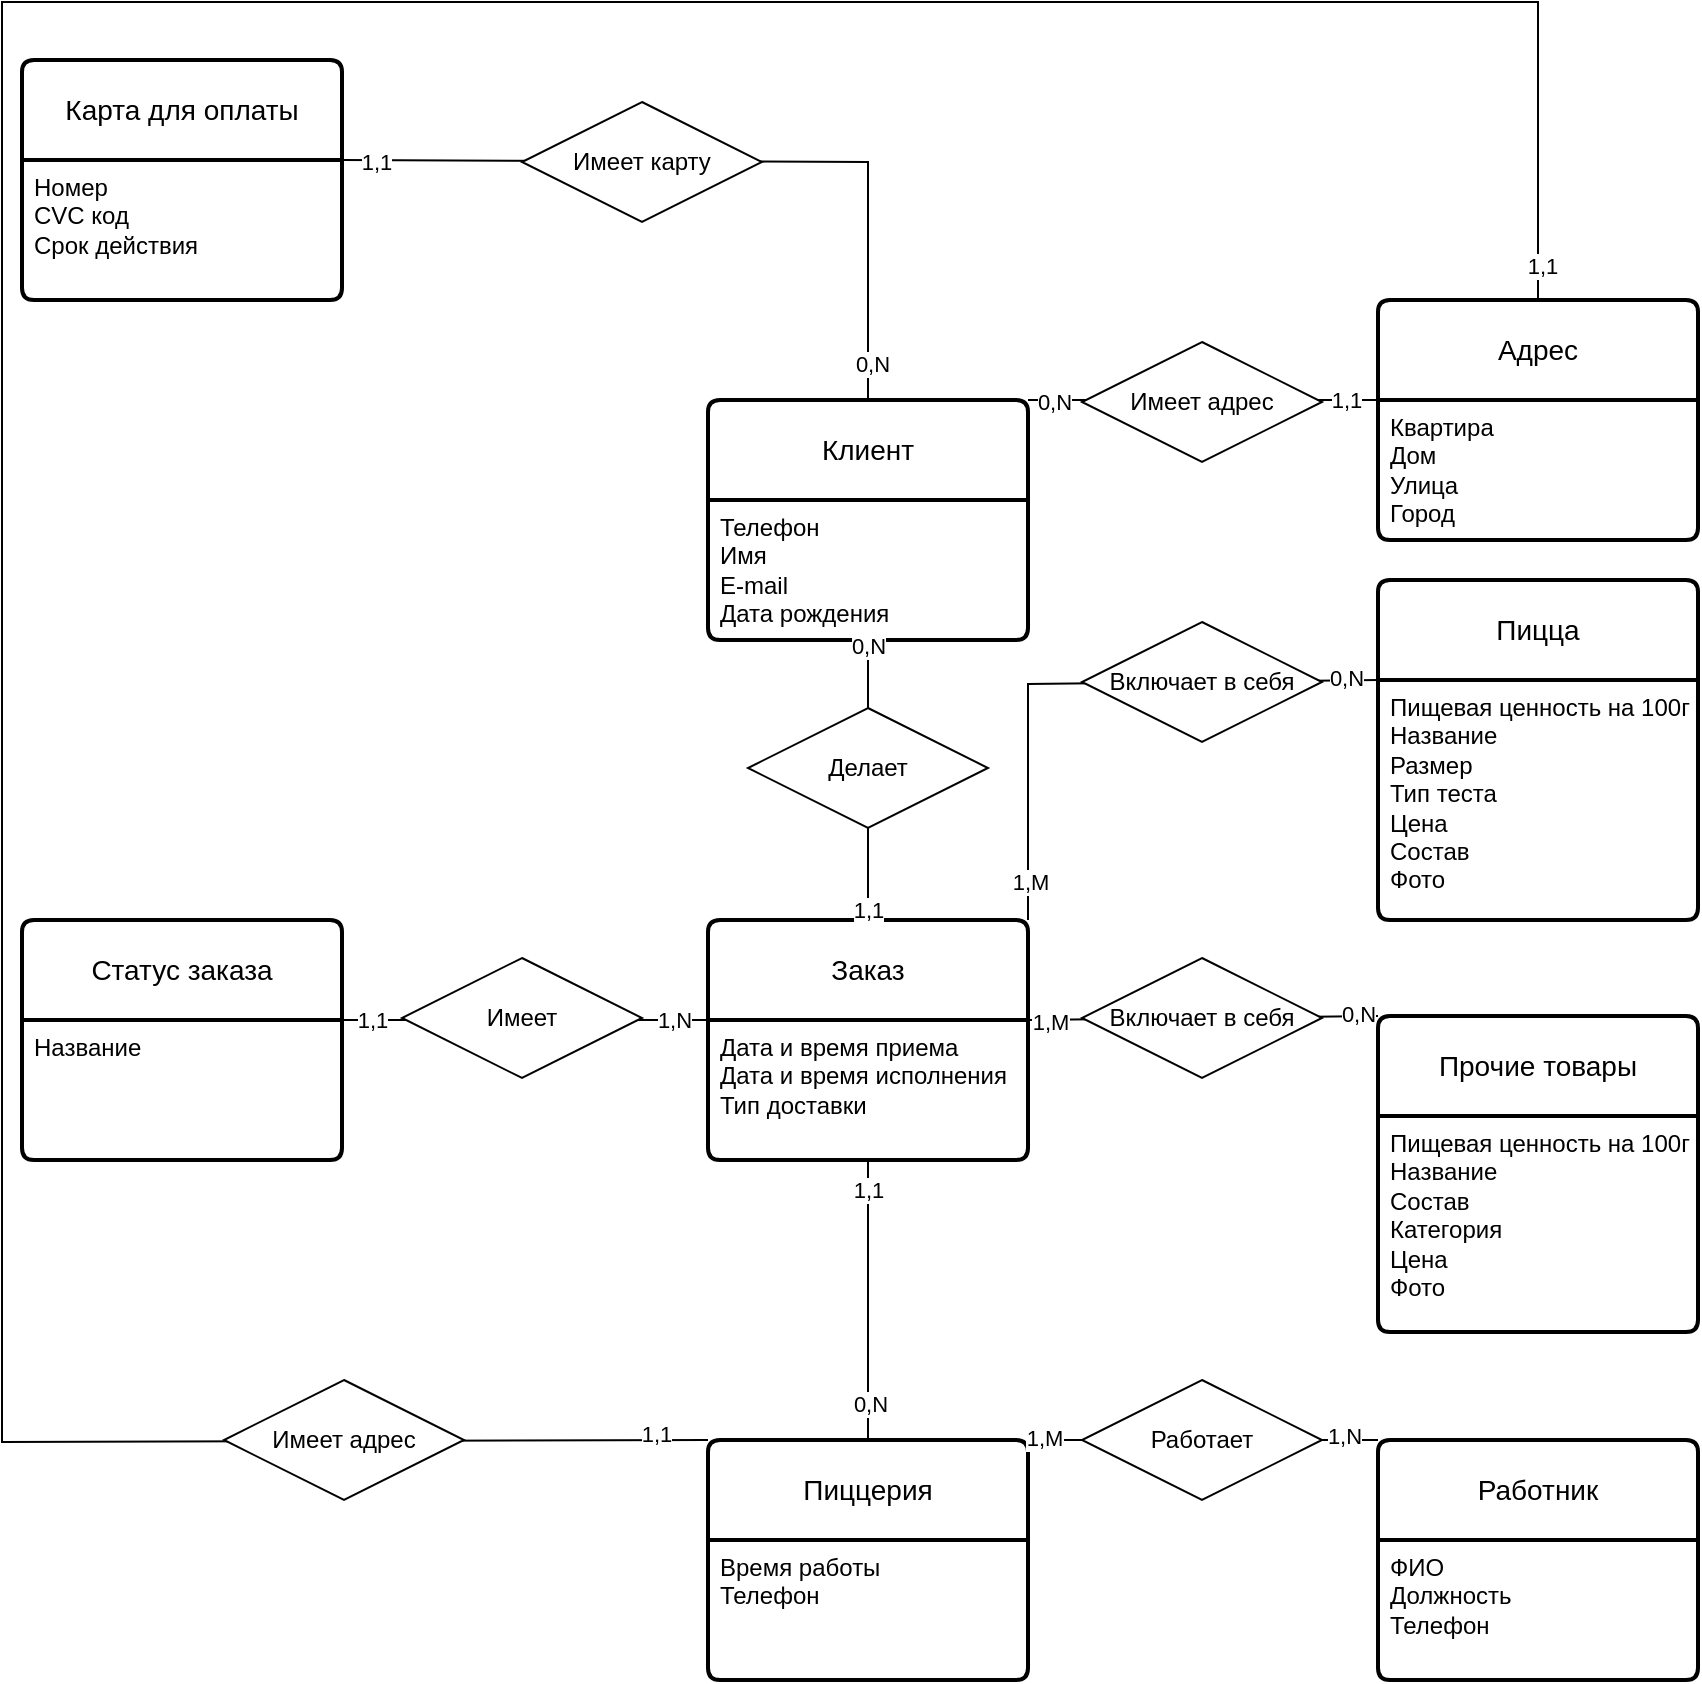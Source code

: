 <mxfile version="27.1.1">
  <diagram name="Страница — 1" id="MJ-mQzadXos6OoPbAjiO">
    <mxGraphModel dx="1565" dy="788" grid="0" gridSize="10" guides="1" tooltips="1" connect="1" arrows="1" fold="1" page="0" pageScale="1" pageWidth="827" pageHeight="1169" math="0" shadow="0">
      <root>
        <mxCell id="0" />
        <mxCell id="1" parent="0" />
        <mxCell id="9UlFd6diDjrYOqkzX66u-1" value="Карта для оплаты" style="swimlane;childLayout=stackLayout;horizontal=1;startSize=50;horizontalStack=0;rounded=1;fontSize=14;fontStyle=0;strokeWidth=2;resizeParent=0;resizeLast=1;shadow=0;dashed=0;align=center;arcSize=4;whiteSpace=wrap;html=1;" vertex="1" parent="1">
          <mxGeometry x="-30" y="39" width="160" height="120" as="geometry" />
        </mxCell>
        <mxCell id="9UlFd6diDjrYOqkzX66u-2" value="Номер&lt;div&gt;CVC код&lt;/div&gt;&lt;div&gt;Срок действия&lt;/div&gt;" style="align=left;strokeColor=none;fillColor=none;spacingLeft=4;spacingRight=4;fontSize=12;verticalAlign=top;resizable=0;rotatable=0;part=1;html=1;whiteSpace=wrap;" vertex="1" parent="9UlFd6diDjrYOqkzX66u-1">
          <mxGeometry y="50" width="160" height="70" as="geometry" />
        </mxCell>
        <mxCell id="9UlFd6diDjrYOqkzX66u-3" value="Клиент" style="swimlane;childLayout=stackLayout;horizontal=1;startSize=50;horizontalStack=0;rounded=1;fontSize=14;fontStyle=0;strokeWidth=2;resizeParent=0;resizeLast=1;shadow=0;dashed=0;align=center;arcSize=4;whiteSpace=wrap;html=1;" vertex="1" parent="1">
          <mxGeometry x="313" y="209" width="160" height="120" as="geometry" />
        </mxCell>
        <mxCell id="9UlFd6diDjrYOqkzX66u-4" value="Телефон&lt;div&gt;Имя&lt;/div&gt;&lt;div&gt;E-mail&lt;/div&gt;&lt;div&gt;Дата рождения&lt;/div&gt;" style="align=left;strokeColor=none;fillColor=none;spacingLeft=4;spacingRight=4;fontSize=12;verticalAlign=top;resizable=0;rotatable=0;part=1;html=1;whiteSpace=wrap;" vertex="1" parent="9UlFd6diDjrYOqkzX66u-3">
          <mxGeometry y="50" width="160" height="70" as="geometry" />
        </mxCell>
        <mxCell id="9UlFd6diDjrYOqkzX66u-5" value="Адрес" style="swimlane;childLayout=stackLayout;horizontal=1;startSize=50;horizontalStack=0;rounded=1;fontSize=14;fontStyle=0;strokeWidth=2;resizeParent=0;resizeLast=1;shadow=0;dashed=0;align=center;arcSize=4;whiteSpace=wrap;html=1;" vertex="1" parent="1">
          <mxGeometry x="648" y="159" width="160" height="120" as="geometry" />
        </mxCell>
        <mxCell id="9UlFd6diDjrYOqkzX66u-6" value="Квартира&lt;div&gt;Дом&lt;/div&gt;&lt;div&gt;Улица&lt;/div&gt;&lt;div&gt;Город&lt;/div&gt;" style="align=left;strokeColor=none;fillColor=none;spacingLeft=4;spacingRight=4;fontSize=12;verticalAlign=top;resizable=0;rotatable=0;part=1;html=1;whiteSpace=wrap;" vertex="1" parent="9UlFd6diDjrYOqkzX66u-5">
          <mxGeometry y="50" width="160" height="70" as="geometry" />
        </mxCell>
        <mxCell id="9UlFd6diDjrYOqkzX66u-7" value="Заказ" style="swimlane;childLayout=stackLayout;horizontal=1;startSize=50;horizontalStack=0;rounded=1;fontSize=14;fontStyle=0;strokeWidth=2;resizeParent=0;resizeLast=1;shadow=0;dashed=0;align=center;arcSize=4;whiteSpace=wrap;html=1;" vertex="1" parent="1">
          <mxGeometry x="313" y="469" width="160" height="120" as="geometry" />
        </mxCell>
        <mxCell id="9UlFd6diDjrYOqkzX66u-8" value="Дата и время приема&lt;div&gt;Дата и время исполнения&lt;/div&gt;&lt;div&gt;Тип доставки&lt;/div&gt;" style="align=left;strokeColor=none;fillColor=none;spacingLeft=4;spacingRight=4;fontSize=12;verticalAlign=top;resizable=0;rotatable=0;part=1;html=1;whiteSpace=wrap;" vertex="1" parent="9UlFd6diDjrYOqkzX66u-7">
          <mxGeometry y="50" width="160" height="70" as="geometry" />
        </mxCell>
        <mxCell id="9UlFd6diDjrYOqkzX66u-9" value="Пицца" style="swimlane;childLayout=stackLayout;horizontal=1;startSize=50;horizontalStack=0;rounded=1;fontSize=14;fontStyle=0;strokeWidth=2;resizeParent=0;resizeLast=1;shadow=0;dashed=0;align=center;arcSize=4;whiteSpace=wrap;html=1;" vertex="1" parent="1">
          <mxGeometry x="648" y="299" width="160" height="170" as="geometry" />
        </mxCell>
        <mxCell id="9UlFd6diDjrYOqkzX66u-10" value="Пищевая ценность на 100г&lt;div&gt;Название&lt;/div&gt;&lt;div&gt;Размер&lt;/div&gt;&lt;div&gt;Тип теста&lt;/div&gt;&lt;div&gt;Цена&lt;/div&gt;&lt;div&gt;Состав&lt;/div&gt;&lt;div&gt;Фото&lt;/div&gt;" style="align=left;strokeColor=none;fillColor=none;spacingLeft=4;spacingRight=4;fontSize=12;verticalAlign=top;resizable=0;rotatable=0;part=1;html=1;whiteSpace=wrap;" vertex="1" parent="9UlFd6diDjrYOqkzX66u-9">
          <mxGeometry y="50" width="160" height="120" as="geometry" />
        </mxCell>
        <mxCell id="9UlFd6diDjrYOqkzX66u-13" value="Прочие товары" style="swimlane;childLayout=stackLayout;horizontal=1;startSize=50;horizontalStack=0;rounded=1;fontSize=14;fontStyle=0;strokeWidth=2;resizeParent=0;resizeLast=1;shadow=0;dashed=0;align=center;arcSize=4;whiteSpace=wrap;html=1;" vertex="1" parent="1">
          <mxGeometry x="648" y="517" width="160" height="158" as="geometry" />
        </mxCell>
        <mxCell id="9UlFd6diDjrYOqkzX66u-14" value="Пищевая ценность на 100г&lt;div&gt;Название&lt;/div&gt;&lt;div&gt;Состав&lt;/div&gt;&lt;div&gt;Категория&lt;/div&gt;&lt;div&gt;Цена&lt;/div&gt;&lt;div&gt;Фото&lt;/div&gt;" style="align=left;strokeColor=none;fillColor=none;spacingLeft=4;spacingRight=4;fontSize=12;verticalAlign=top;resizable=0;rotatable=0;part=1;html=1;whiteSpace=wrap;" vertex="1" parent="9UlFd6diDjrYOqkzX66u-13">
          <mxGeometry y="50" width="160" height="108" as="geometry" />
        </mxCell>
        <mxCell id="9UlFd6diDjrYOqkzX66u-15" value="Статус заказа" style="swimlane;childLayout=stackLayout;horizontal=1;startSize=50;horizontalStack=0;rounded=1;fontSize=14;fontStyle=0;strokeWidth=2;resizeParent=0;resizeLast=1;shadow=0;dashed=0;align=center;arcSize=4;whiteSpace=wrap;html=1;" vertex="1" parent="1">
          <mxGeometry x="-30" y="469" width="160" height="120" as="geometry" />
        </mxCell>
        <mxCell id="9UlFd6diDjrYOqkzX66u-16" value="Название" style="align=left;strokeColor=none;fillColor=none;spacingLeft=4;spacingRight=4;fontSize=12;verticalAlign=top;resizable=0;rotatable=0;part=1;html=1;whiteSpace=wrap;" vertex="1" parent="9UlFd6diDjrYOqkzX66u-15">
          <mxGeometry y="50" width="160" height="70" as="geometry" />
        </mxCell>
        <mxCell id="9UlFd6diDjrYOqkzX66u-17" value="Пиццерия" style="swimlane;childLayout=stackLayout;horizontal=1;startSize=50;horizontalStack=0;rounded=1;fontSize=14;fontStyle=0;strokeWidth=2;resizeParent=0;resizeLast=1;shadow=0;dashed=0;align=center;arcSize=4;whiteSpace=wrap;html=1;" vertex="1" parent="1">
          <mxGeometry x="313" y="729" width="160" height="120" as="geometry" />
        </mxCell>
        <mxCell id="9UlFd6diDjrYOqkzX66u-18" value="Время работы&lt;div&gt;Телефон&lt;/div&gt;" style="align=left;strokeColor=none;fillColor=none;spacingLeft=4;spacingRight=4;fontSize=12;verticalAlign=top;resizable=0;rotatable=0;part=1;html=1;whiteSpace=wrap;" vertex="1" parent="9UlFd6diDjrYOqkzX66u-17">
          <mxGeometry y="50" width="160" height="70" as="geometry" />
        </mxCell>
        <mxCell id="9UlFd6diDjrYOqkzX66u-19" value="Работник" style="swimlane;childLayout=stackLayout;horizontal=1;startSize=50;horizontalStack=0;rounded=1;fontSize=14;fontStyle=0;strokeWidth=2;resizeParent=0;resizeLast=1;shadow=0;dashed=0;align=center;arcSize=4;whiteSpace=wrap;html=1;" vertex="1" parent="1">
          <mxGeometry x="648" y="729" width="160" height="120" as="geometry" />
        </mxCell>
        <mxCell id="9UlFd6diDjrYOqkzX66u-20" value="ФИО&lt;div&gt;Должность&lt;/div&gt;&lt;div&gt;Телефон&lt;/div&gt;" style="align=left;strokeColor=none;fillColor=none;spacingLeft=4;spacingRight=4;fontSize=12;verticalAlign=top;resizable=0;rotatable=0;part=1;html=1;whiteSpace=wrap;" vertex="1" parent="9UlFd6diDjrYOqkzX66u-19">
          <mxGeometry y="50" width="160" height="70" as="geometry" />
        </mxCell>
        <mxCell id="9UlFd6diDjrYOqkzX66u-39" value="" style="endArrow=none;html=1;rounded=0;exitX=1;exitY=0;exitDx=0;exitDy=0;entryX=0.5;entryY=0;entryDx=0;entryDy=0;" edge="1" parent="1" source="9UlFd6diDjrYOqkzX66u-2" target="9UlFd6diDjrYOqkzX66u-3">
          <mxGeometry relative="1" as="geometry">
            <mxPoint x="319" y="364" as="sourcePoint" />
            <mxPoint x="479" y="364" as="targetPoint" />
            <Array as="points">
              <mxPoint x="393" y="90" />
            </Array>
          </mxGeometry>
        </mxCell>
        <mxCell id="9UlFd6diDjrYOqkzX66u-42" value="1,1" style="edgeLabel;html=1;align=center;verticalAlign=middle;resizable=0;points=[];" vertex="1" connectable="0" parent="9UlFd6diDjrYOqkzX66u-39">
          <mxGeometry x="-0.913" y="-1" relative="1" as="geometry">
            <mxPoint as="offset" />
          </mxGeometry>
        </mxCell>
        <mxCell id="9UlFd6diDjrYOqkzX66u-43" value="0,N" style="edgeLabel;html=1;align=center;verticalAlign=middle;resizable=0;points=[];" vertex="1" connectable="0" parent="9UlFd6diDjrYOqkzX66u-39">
          <mxGeometry x="0.907" y="2" relative="1" as="geometry">
            <mxPoint as="offset" />
          </mxGeometry>
        </mxCell>
        <mxCell id="9UlFd6diDjrYOqkzX66u-44" value="" style="endArrow=none;html=1;rounded=0;exitX=0.5;exitY=1;exitDx=0;exitDy=0;entryX=0.5;entryY=0;entryDx=0;entryDy=0;" edge="1" parent="1" source="9UlFd6diDjrYOqkzX66u-94" target="9UlFd6diDjrYOqkzX66u-7">
          <mxGeometry relative="1" as="geometry">
            <mxPoint x="319" y="364" as="sourcePoint" />
            <mxPoint x="479" y="364" as="targetPoint" />
          </mxGeometry>
        </mxCell>
        <mxCell id="9UlFd6diDjrYOqkzX66u-46" value="1,1" style="edgeLabel;html=1;align=center;verticalAlign=middle;resizable=0;points=[];" vertex="1" connectable="0" parent="9UlFd6diDjrYOqkzX66u-44">
          <mxGeometry x="0.757" relative="1" as="geometry">
            <mxPoint as="offset" />
          </mxGeometry>
        </mxCell>
        <mxCell id="9UlFd6diDjrYOqkzX66u-47" value="" style="endArrow=none;html=1;rounded=0;exitX=1;exitY=0;exitDx=0;exitDy=0;entryX=0;entryY=0;entryDx=0;entryDy=0;" edge="1" parent="1" source="9UlFd6diDjrYOqkzX66u-16" target="9UlFd6diDjrYOqkzX66u-8">
          <mxGeometry relative="1" as="geometry">
            <mxPoint x="172" y="520" as="sourcePoint" />
            <mxPoint x="313" y="519" as="targetPoint" />
          </mxGeometry>
        </mxCell>
        <mxCell id="9UlFd6diDjrYOqkzX66u-48" value="1,1" style="edgeLabel;html=1;align=center;verticalAlign=middle;resizable=0;points=[];" vertex="1" connectable="0" parent="9UlFd6diDjrYOqkzX66u-47">
          <mxGeometry x="-0.745" relative="1" as="geometry">
            <mxPoint x="-9" as="offset" />
          </mxGeometry>
        </mxCell>
        <mxCell id="9UlFd6diDjrYOqkzX66u-49" value="1,N" style="edgeLabel;html=1;align=center;verticalAlign=middle;resizable=0;points=[];" vertex="1" connectable="0" parent="9UlFd6diDjrYOqkzX66u-47">
          <mxGeometry x="0.816" relative="1" as="geometry">
            <mxPoint as="offset" />
          </mxGeometry>
        </mxCell>
        <mxCell id="9UlFd6diDjrYOqkzX66u-50" value="" style="endArrow=none;html=1;rounded=0;exitX=1;exitY=0;exitDx=0;exitDy=0;entryX=0;entryY=0;entryDx=0;entryDy=0;" edge="1" parent="1" source="9UlFd6diDjrYOqkzX66u-3" target="9UlFd6diDjrYOqkzX66u-6">
          <mxGeometry relative="1" as="geometry">
            <mxPoint x="314" y="398" as="sourcePoint" />
            <mxPoint x="474" y="398" as="targetPoint" />
            <Array as="points" />
          </mxGeometry>
        </mxCell>
        <mxCell id="9UlFd6diDjrYOqkzX66u-51" value="0,N" style="edgeLabel;html=1;align=center;verticalAlign=middle;resizable=0;points=[];" vertex="1" connectable="0" parent="9UlFd6diDjrYOqkzX66u-50">
          <mxGeometry x="-0.853" y="-1" relative="1" as="geometry">
            <mxPoint as="offset" />
          </mxGeometry>
        </mxCell>
        <mxCell id="9UlFd6diDjrYOqkzX66u-52" value="1,1" style="edgeLabel;html=1;align=center;verticalAlign=middle;resizable=0;points=[];" vertex="1" connectable="0" parent="9UlFd6diDjrYOqkzX66u-50">
          <mxGeometry x="0.816" relative="1" as="geometry">
            <mxPoint as="offset" />
          </mxGeometry>
        </mxCell>
        <mxCell id="9UlFd6diDjrYOqkzX66u-53" value="" style="endArrow=none;html=1;rounded=0;exitX=1;exitY=0;exitDx=0;exitDy=0;entryX=0;entryY=0;entryDx=0;entryDy=0;" edge="1" parent="1" source="9UlFd6diDjrYOqkzX66u-7" target="9UlFd6diDjrYOqkzX66u-10">
          <mxGeometry relative="1" as="geometry">
            <mxPoint x="405" y="410" as="sourcePoint" />
            <mxPoint x="565" y="410" as="targetPoint" />
            <Array as="points">
              <mxPoint x="473" y="351" />
            </Array>
          </mxGeometry>
        </mxCell>
        <mxCell id="9UlFd6diDjrYOqkzX66u-54" value="0,N" style="edgeLabel;html=1;align=center;verticalAlign=middle;resizable=0;points=[];" vertex="1" connectable="0" parent="9UlFd6diDjrYOqkzX66u-53">
          <mxGeometry x="0.886" y="1" relative="1" as="geometry">
            <mxPoint as="offset" />
          </mxGeometry>
        </mxCell>
        <mxCell id="9UlFd6diDjrYOqkzX66u-55" value="1,M" style="edgeLabel;html=1;align=center;verticalAlign=middle;resizable=0;points=[];" vertex="1" connectable="0" parent="9UlFd6diDjrYOqkzX66u-53">
          <mxGeometry x="-0.872" y="-1" relative="1" as="geometry">
            <mxPoint as="offset" />
          </mxGeometry>
        </mxCell>
        <mxCell id="9UlFd6diDjrYOqkzX66u-56" value="" style="endArrow=none;html=1;rounded=0;exitX=1;exitY=0;exitDx=0;exitDy=0;entryX=0;entryY=0;entryDx=0;entryDy=0;" edge="1" parent="1" source="9UlFd6diDjrYOqkzX66u-8" target="9UlFd6diDjrYOqkzX66u-13">
          <mxGeometry relative="1" as="geometry">
            <mxPoint x="515" y="582" as="sourcePoint" />
            <mxPoint x="678" y="464" as="targetPoint" />
            <Array as="points" />
          </mxGeometry>
        </mxCell>
        <mxCell id="9UlFd6diDjrYOqkzX66u-57" value="0,N" style="edgeLabel;html=1;align=center;verticalAlign=middle;resizable=0;points=[];" vertex="1" connectable="0" parent="9UlFd6diDjrYOqkzX66u-56">
          <mxGeometry x="0.886" y="1" relative="1" as="geometry">
            <mxPoint as="offset" />
          </mxGeometry>
        </mxCell>
        <mxCell id="9UlFd6diDjrYOqkzX66u-58" value="1,M" style="edgeLabel;html=1;align=center;verticalAlign=middle;resizable=0;points=[];" vertex="1" connectable="0" parent="9UlFd6diDjrYOqkzX66u-56">
          <mxGeometry x="-0.872" y="-1" relative="1" as="geometry">
            <mxPoint as="offset" />
          </mxGeometry>
        </mxCell>
        <mxCell id="9UlFd6diDjrYOqkzX66u-59" value="" style="endArrow=none;html=1;rounded=0;entryX=0.5;entryY=0;entryDx=0;entryDy=0;" edge="1" parent="1" target="9UlFd6diDjrYOqkzX66u-17">
          <mxGeometry relative="1" as="geometry">
            <mxPoint x="393" y="589" as="sourcePoint" />
            <mxPoint x="469" y="529" as="targetPoint" />
          </mxGeometry>
        </mxCell>
        <mxCell id="9UlFd6diDjrYOqkzX66u-60" value="1,1" style="edgeLabel;html=1;align=center;verticalAlign=middle;resizable=0;points=[];" vertex="1" connectable="0" parent="9UlFd6diDjrYOqkzX66u-59">
          <mxGeometry x="-0.786" relative="1" as="geometry">
            <mxPoint as="offset" />
          </mxGeometry>
        </mxCell>
        <mxCell id="9UlFd6diDjrYOqkzX66u-61" value="0,N" style="edgeLabel;html=1;align=center;verticalAlign=middle;resizable=0;points=[];" vertex="1" connectable="0" parent="9UlFd6diDjrYOqkzX66u-59">
          <mxGeometry x="0.743" y="1" relative="1" as="geometry">
            <mxPoint as="offset" />
          </mxGeometry>
        </mxCell>
        <mxCell id="9UlFd6diDjrYOqkzX66u-62" value="" style="endArrow=none;html=1;rounded=0;exitX=1;exitY=0;exitDx=0;exitDy=0;entryX=0;entryY=0;entryDx=0;entryDy=0;" edge="1" parent="1" source="9UlFd6diDjrYOqkzX66u-17" target="9UlFd6diDjrYOqkzX66u-19">
          <mxGeometry relative="1" as="geometry">
            <mxPoint x="473" y="721" as="sourcePoint" />
            <mxPoint x="636" y="729" as="targetPoint" />
          </mxGeometry>
        </mxCell>
        <mxCell id="9UlFd6diDjrYOqkzX66u-63" value="1,M" style="edgeLabel;html=1;align=center;verticalAlign=middle;resizable=0;points=[];" vertex="1" connectable="0" parent="9UlFd6diDjrYOqkzX66u-62">
          <mxGeometry x="-0.791" y="1" relative="1" as="geometry">
            <mxPoint x="-11" as="offset" />
          </mxGeometry>
        </mxCell>
        <mxCell id="9UlFd6diDjrYOqkzX66u-64" value="1,N" style="edgeLabel;html=1;align=center;verticalAlign=middle;resizable=0;points=[];" vertex="1" connectable="0" parent="9UlFd6diDjrYOqkzX66u-62">
          <mxGeometry x="0.804" y="2" relative="1" as="geometry">
            <mxPoint as="offset" />
          </mxGeometry>
        </mxCell>
        <mxCell id="9UlFd6diDjrYOqkzX66u-65" value="" style="endArrow=none;html=1;rounded=0;entryX=0;entryY=0;entryDx=0;entryDy=0;exitX=0.5;exitY=0;exitDx=0;exitDy=0;" edge="1" parent="1" source="9UlFd6diDjrYOqkzX66u-5" target="9UlFd6diDjrYOqkzX66u-17">
          <mxGeometry relative="1" as="geometry">
            <mxPoint x="288" y="469" as="sourcePoint" />
            <mxPoint x="448" y="469" as="targetPoint" />
            <Array as="points">
              <mxPoint x="728" y="10" />
              <mxPoint x="-40" y="10" />
              <mxPoint x="-40" y="730" />
            </Array>
          </mxGeometry>
        </mxCell>
        <mxCell id="9UlFd6diDjrYOqkzX66u-66" value="1,1" style="edgeLabel;html=1;align=center;verticalAlign=middle;resizable=0;points=[];" vertex="1" connectable="0" parent="9UlFd6diDjrYOqkzX66u-65">
          <mxGeometry x="0.974" y="3" relative="1" as="geometry">
            <mxPoint as="offset" />
          </mxGeometry>
        </mxCell>
        <mxCell id="9UlFd6diDjrYOqkzX66u-67" value="1,1" style="edgeLabel;html=1;align=center;verticalAlign=middle;resizable=0;points=[];" vertex="1" connectable="0" parent="9UlFd6diDjrYOqkzX66u-65">
          <mxGeometry x="-0.983" y="-2" relative="1" as="geometry">
            <mxPoint as="offset" />
          </mxGeometry>
        </mxCell>
        <mxCell id="9UlFd6diDjrYOqkzX66u-68" value="Имеет карту" style="shape=rhombus;perimeter=rhombusPerimeter;whiteSpace=wrap;html=1;align=center;" vertex="1" parent="1">
          <mxGeometry x="220" y="60" width="120" height="60" as="geometry" />
        </mxCell>
        <mxCell id="9UlFd6diDjrYOqkzX66u-75" value="Имеет адрес" style="shape=rhombus;perimeter=rhombusPerimeter;whiteSpace=wrap;html=1;align=center;" vertex="1" parent="1">
          <mxGeometry x="71" y="699" width="120" height="60" as="geometry" />
        </mxCell>
        <mxCell id="9UlFd6diDjrYOqkzX66u-79" value="Имеет адрес" style="shape=rhombus;perimeter=rhombusPerimeter;whiteSpace=wrap;html=1;align=center;" vertex="1" parent="1">
          <mxGeometry x="500" y="180" width="120" height="60" as="geometry" />
        </mxCell>
        <mxCell id="9UlFd6diDjrYOqkzX66u-86" value="Включает в себя" style="shape=rhombus;perimeter=rhombusPerimeter;whiteSpace=wrap;html=1;align=center;" vertex="1" parent="1">
          <mxGeometry x="500" y="320" width="120" height="60" as="geometry" />
        </mxCell>
        <mxCell id="9UlFd6diDjrYOqkzX66u-90" value="Включает в себя" style="shape=rhombus;perimeter=rhombusPerimeter;whiteSpace=wrap;html=1;align=center;" vertex="1" parent="1">
          <mxGeometry x="500" y="488" width="120" height="60" as="geometry" />
        </mxCell>
        <mxCell id="9UlFd6diDjrYOqkzX66u-91" value="Работает" style="shape=rhombus;perimeter=rhombusPerimeter;whiteSpace=wrap;html=1;align=center;" vertex="1" parent="1">
          <mxGeometry x="500" y="699" width="120" height="60" as="geometry" />
        </mxCell>
        <mxCell id="9UlFd6diDjrYOqkzX66u-92" value="Имеет" style="shape=rhombus;perimeter=rhombusPerimeter;whiteSpace=wrap;html=1;align=center;" vertex="1" parent="1">
          <mxGeometry x="160" y="488" width="120" height="60" as="geometry" />
        </mxCell>
        <mxCell id="9UlFd6diDjrYOqkzX66u-95" value="" style="endArrow=none;html=1;rounded=0;exitX=0.5;exitY=1;exitDx=0;exitDy=0;entryX=0.5;entryY=0;entryDx=0;entryDy=0;" edge="1" parent="1" source="9UlFd6diDjrYOqkzX66u-4" target="9UlFd6diDjrYOqkzX66u-94">
          <mxGeometry relative="1" as="geometry">
            <mxPoint x="393" y="329" as="sourcePoint" />
            <mxPoint x="393" y="469" as="targetPoint" />
          </mxGeometry>
        </mxCell>
        <mxCell id="9UlFd6diDjrYOqkzX66u-96" value="0,N" style="edgeLabel;html=1;align=center;verticalAlign=middle;resizable=0;points=[];" vertex="1" connectable="0" parent="9UlFd6diDjrYOqkzX66u-95">
          <mxGeometry x="-0.829" relative="1" as="geometry">
            <mxPoint as="offset" />
          </mxGeometry>
        </mxCell>
        <mxCell id="9UlFd6diDjrYOqkzX66u-94" value="Делает" style="shape=rhombus;perimeter=rhombusPerimeter;whiteSpace=wrap;html=1;align=center;" vertex="1" parent="1">
          <mxGeometry x="333" y="363" width="120" height="60" as="geometry" />
        </mxCell>
      </root>
    </mxGraphModel>
  </diagram>
</mxfile>
